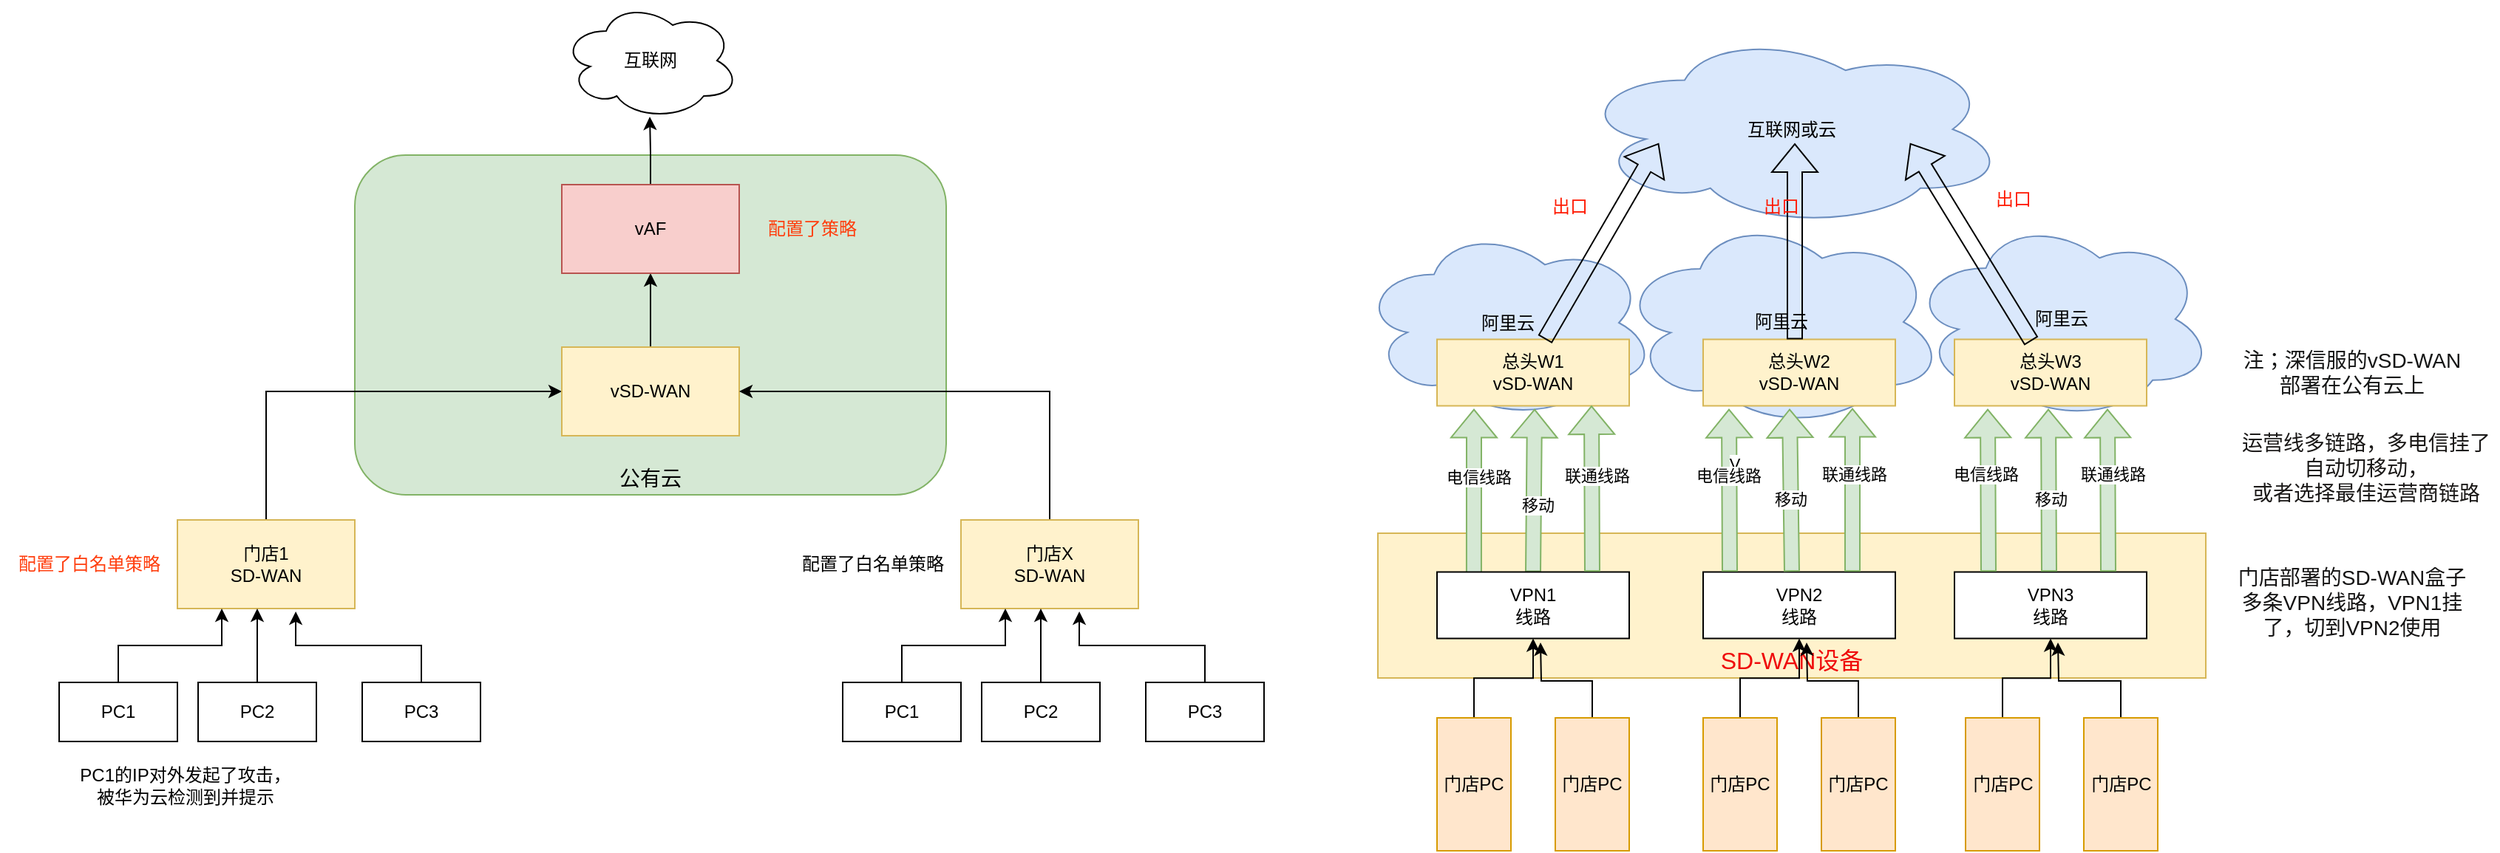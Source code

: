 <mxfile version="21.7.5" type="github">
  <diagram name="第 1 页" id="dxcAa4W-SWLmKXKb0Hz-">
    <mxGraphModel dx="2233" dy="1717" grid="1" gridSize="10" guides="1" tooltips="1" connect="1" arrows="1" fold="1" page="1" pageScale="1" pageWidth="827" pageHeight="1169" math="0" shadow="0">
      <root>
        <mxCell id="0" />
        <mxCell id="1" parent="0" />
        <mxCell id="29SdABc7wkxVLyjIRv6X-94" value="互联网或云" style="ellipse;shape=cloud;whiteSpace=wrap;html=1;fillColor=#dae8fc;strokeColor=#6c8ebf;" vertex="1" parent="1">
          <mxGeometry x="257" y="-1120" width="290" height="133" as="geometry" />
        </mxCell>
        <mxCell id="29SdABc7wkxVLyjIRv6X-90" value="阿里云" style="ellipse;shape=cloud;whiteSpace=wrap;html=1;verticalAlign=middle;fillColor=#dae8fc;strokeColor=#6c8ebf;" vertex="1" parent="1">
          <mxGeometry x="285" y="-995" width="220" height="144" as="geometry" />
        </mxCell>
        <mxCell id="29SdABc7wkxVLyjIRv6X-89" value="阿里云" style="ellipse;shape=cloud;whiteSpace=wrap;html=1;verticalAlign=middle;fillColor=#dae8fc;strokeColor=#6c8ebf;" vertex="1" parent="1">
          <mxGeometry x="482" y="-994" width="205" height="138" as="geometry" />
        </mxCell>
        <mxCell id="29SdABc7wkxVLyjIRv6X-83" value="阿里云" style="ellipse;shape=cloud;whiteSpace=wrap;html=1;verticalAlign=middle;fillColor=#dae8fc;strokeColor=#6c8ebf;" vertex="1" parent="1">
          <mxGeometry x="110" y="-988" width="200" height="131" as="geometry" />
        </mxCell>
        <mxCell id="29SdABc7wkxVLyjIRv6X-35" value="&lt;font color=&quot;#ef0b0b&quot; style=&quot;font-size: 16px;&quot;&gt;SD-WAN设备&lt;/font&gt;" style="rounded=0;whiteSpace=wrap;html=1;verticalAlign=bottom;fillColor=#fff2cc;strokeColor=#d6b656;" vertex="1" parent="1">
          <mxGeometry x="122" y="-780" width="560" height="98" as="geometry" />
        </mxCell>
        <mxCell id="29SdABc7wkxVLyjIRv6X-17" value="&lt;font style=&quot;font-size: 14px;&quot;&gt;公有云&lt;/font&gt;" style="rounded=1;whiteSpace=wrap;html=1;verticalAlign=bottom;fillColor=#d5e8d4;strokeColor=#82b366;" vertex="1" parent="1">
          <mxGeometry x="-570" y="-1036" width="400" height="230" as="geometry" />
        </mxCell>
        <mxCell id="29SdABc7wkxVLyjIRv6X-15" style="edgeStyle=orthogonalEdgeStyle;rounded=0;orthogonalLoop=1;jettySize=auto;html=1;exitX=0.5;exitY=0;exitDx=0;exitDy=0;entryX=0;entryY=0.5;entryDx=0;entryDy=0;" edge="1" parent="1" source="29SdABc7wkxVLyjIRv6X-1" target="29SdABc7wkxVLyjIRv6X-13">
          <mxGeometry relative="1" as="geometry" />
        </mxCell>
        <mxCell id="29SdABc7wkxVLyjIRv6X-1" value="门店1&lt;br&gt;SD-WAN" style="rounded=0;whiteSpace=wrap;html=1;fillColor=#fff2cc;strokeColor=#d6b656;" vertex="1" parent="1">
          <mxGeometry x="-690" y="-789" width="120" height="60" as="geometry" />
        </mxCell>
        <mxCell id="29SdABc7wkxVLyjIRv6X-8" style="edgeStyle=orthogonalEdgeStyle;rounded=0;orthogonalLoop=1;jettySize=auto;html=1;exitX=0.5;exitY=0;exitDx=0;exitDy=0;entryX=0.25;entryY=1;entryDx=0;entryDy=0;" edge="1" parent="1" source="29SdABc7wkxVLyjIRv6X-2" target="29SdABc7wkxVLyjIRv6X-1">
          <mxGeometry relative="1" as="geometry" />
        </mxCell>
        <mxCell id="29SdABc7wkxVLyjIRv6X-2" value="PC1" style="rounded=0;whiteSpace=wrap;html=1;" vertex="1" parent="1">
          <mxGeometry x="-770" y="-679" width="80" height="40" as="geometry" />
        </mxCell>
        <mxCell id="29SdABc7wkxVLyjIRv6X-7" style="edgeStyle=orthogonalEdgeStyle;rounded=0;orthogonalLoop=1;jettySize=auto;html=1;exitX=0.5;exitY=0;exitDx=0;exitDy=0;entryX=0.45;entryY=1;entryDx=0;entryDy=0;entryPerimeter=0;" edge="1" parent="1" source="29SdABc7wkxVLyjIRv6X-3" target="29SdABc7wkxVLyjIRv6X-1">
          <mxGeometry relative="1" as="geometry" />
        </mxCell>
        <mxCell id="29SdABc7wkxVLyjIRv6X-3" value="PC2" style="rounded=0;whiteSpace=wrap;html=1;" vertex="1" parent="1">
          <mxGeometry x="-676" y="-679" width="80" height="40" as="geometry" />
        </mxCell>
        <mxCell id="29SdABc7wkxVLyjIRv6X-9" style="edgeStyle=orthogonalEdgeStyle;rounded=0;orthogonalLoop=1;jettySize=auto;html=1;exitX=0.5;exitY=0;exitDx=0;exitDy=0;entryX=0.667;entryY=1.033;entryDx=0;entryDy=0;entryPerimeter=0;" edge="1" parent="1" source="29SdABc7wkxVLyjIRv6X-4" target="29SdABc7wkxVLyjIRv6X-1">
          <mxGeometry relative="1" as="geometry" />
        </mxCell>
        <mxCell id="29SdABc7wkxVLyjIRv6X-4" value="PC3" style="rounded=0;whiteSpace=wrap;html=1;" vertex="1" parent="1">
          <mxGeometry x="-565" y="-679" width="80" height="40" as="geometry" />
        </mxCell>
        <mxCell id="29SdABc7wkxVLyjIRv6X-29" style="edgeStyle=orthogonalEdgeStyle;rounded=0;orthogonalLoop=1;jettySize=auto;html=1;exitX=0.5;exitY=0;exitDx=0;exitDy=0;" edge="1" parent="1" source="29SdABc7wkxVLyjIRv6X-13" target="29SdABc7wkxVLyjIRv6X-14">
          <mxGeometry relative="1" as="geometry" />
        </mxCell>
        <mxCell id="29SdABc7wkxVLyjIRv6X-13" value="vSD-WAN" style="rounded=0;whiteSpace=wrap;html=1;fillColor=#fff2cc;strokeColor=#d6b656;" vertex="1" parent="1">
          <mxGeometry x="-430" y="-906" width="120" height="60" as="geometry" />
        </mxCell>
        <mxCell id="29SdABc7wkxVLyjIRv6X-31" style="edgeStyle=orthogonalEdgeStyle;rounded=0;orthogonalLoop=1;jettySize=auto;html=1;exitX=0.5;exitY=0;exitDx=0;exitDy=0;entryX=0.496;entryY=0.975;entryDx=0;entryDy=0;entryPerimeter=0;" edge="1" parent="1" source="29SdABc7wkxVLyjIRv6X-14" target="29SdABc7wkxVLyjIRv6X-30">
          <mxGeometry relative="1" as="geometry" />
        </mxCell>
        <mxCell id="29SdABc7wkxVLyjIRv6X-14" value="vAF" style="rounded=0;whiteSpace=wrap;html=1;fillColor=#f8cecc;strokeColor=#b85450;" vertex="1" parent="1">
          <mxGeometry x="-430" y="-1016" width="120" height="60" as="geometry" />
        </mxCell>
        <mxCell id="29SdABc7wkxVLyjIRv6X-28" style="edgeStyle=orthogonalEdgeStyle;rounded=0;orthogonalLoop=1;jettySize=auto;html=1;exitX=0.5;exitY=0;exitDx=0;exitDy=0;entryX=1;entryY=0.5;entryDx=0;entryDy=0;" edge="1" parent="1" source="29SdABc7wkxVLyjIRv6X-19" target="29SdABc7wkxVLyjIRv6X-13">
          <mxGeometry relative="1" as="geometry" />
        </mxCell>
        <mxCell id="29SdABc7wkxVLyjIRv6X-19" value="门店X&lt;br&gt;SD-WAN" style="rounded=0;whiteSpace=wrap;html=1;fillColor=#fff2cc;strokeColor=#d6b656;" vertex="1" parent="1">
          <mxGeometry x="-160" y="-789" width="120" height="60" as="geometry" />
        </mxCell>
        <mxCell id="29SdABc7wkxVLyjIRv6X-20" style="edgeStyle=orthogonalEdgeStyle;rounded=0;orthogonalLoop=1;jettySize=auto;html=1;exitX=0.5;exitY=0;exitDx=0;exitDy=0;entryX=0.25;entryY=1;entryDx=0;entryDy=0;" edge="1" parent="1" source="29SdABc7wkxVLyjIRv6X-21" target="29SdABc7wkxVLyjIRv6X-19">
          <mxGeometry relative="1" as="geometry" />
        </mxCell>
        <mxCell id="29SdABc7wkxVLyjIRv6X-21" value="PC1" style="rounded=0;whiteSpace=wrap;html=1;" vertex="1" parent="1">
          <mxGeometry x="-240" y="-679" width="80" height="40" as="geometry" />
        </mxCell>
        <mxCell id="29SdABc7wkxVLyjIRv6X-22" style="edgeStyle=orthogonalEdgeStyle;rounded=0;orthogonalLoop=1;jettySize=auto;html=1;exitX=0.5;exitY=0;exitDx=0;exitDy=0;entryX=0.45;entryY=1;entryDx=0;entryDy=0;entryPerimeter=0;" edge="1" parent="1" source="29SdABc7wkxVLyjIRv6X-23" target="29SdABc7wkxVLyjIRv6X-19">
          <mxGeometry relative="1" as="geometry" />
        </mxCell>
        <mxCell id="29SdABc7wkxVLyjIRv6X-23" value="PC2" style="rounded=0;whiteSpace=wrap;html=1;" vertex="1" parent="1">
          <mxGeometry x="-146" y="-679" width="80" height="40" as="geometry" />
        </mxCell>
        <mxCell id="29SdABc7wkxVLyjIRv6X-24" style="edgeStyle=orthogonalEdgeStyle;rounded=0;orthogonalLoop=1;jettySize=auto;html=1;exitX=0.5;exitY=0;exitDx=0;exitDy=0;entryX=0.667;entryY=1.033;entryDx=0;entryDy=0;entryPerimeter=0;" edge="1" parent="1" source="29SdABc7wkxVLyjIRv6X-25" target="29SdABc7wkxVLyjIRv6X-19">
          <mxGeometry relative="1" as="geometry" />
        </mxCell>
        <mxCell id="29SdABc7wkxVLyjIRv6X-25" value="PC3" style="rounded=0;whiteSpace=wrap;html=1;" vertex="1" parent="1">
          <mxGeometry x="-35" y="-679" width="80" height="40" as="geometry" />
        </mxCell>
        <mxCell id="29SdABc7wkxVLyjIRv6X-26" value="配置了白名单策略" style="text;html=1;align=center;verticalAlign=middle;resizable=0;points=[];autosize=1;strokeColor=none;fillColor=none;" vertex="1" parent="1">
          <mxGeometry x="-280" y="-774" width="120" height="30" as="geometry" />
        </mxCell>
        <mxCell id="29SdABc7wkxVLyjIRv6X-30" value="互联网" style="ellipse;shape=cloud;whiteSpace=wrap;html=1;" vertex="1" parent="1">
          <mxGeometry x="-430" y="-1140" width="120" height="80" as="geometry" />
        </mxCell>
        <mxCell id="29SdABc7wkxVLyjIRv6X-32" value="配置了策略" style="text;html=1;align=center;verticalAlign=middle;resizable=0;points=[];autosize=1;strokeColor=none;fillColor=none;fontColor=#FF3D0D;" vertex="1" parent="1">
          <mxGeometry x="-301" y="-1001" width="80" height="30" as="geometry" />
        </mxCell>
        <mxCell id="29SdABc7wkxVLyjIRv6X-33" value="PC1的IP对外发起了攻击，&lt;br&gt;被华为云检测到并提示" style="text;html=1;align=center;verticalAlign=middle;resizable=0;points=[];autosize=1;" vertex="1" parent="1">
          <mxGeometry x="-770" y="-629" width="170" height="40" as="geometry" />
        </mxCell>
        <mxCell id="29SdABc7wkxVLyjIRv6X-34" value="配置了白名单策略" style="text;html=1;align=center;verticalAlign=middle;resizable=0;points=[];autosize=1;strokeColor=none;fillColor=none;fontColor=#FF3D0D;" vertex="1" parent="1">
          <mxGeometry x="-810" y="-774" width="120" height="30" as="geometry" />
        </mxCell>
        <mxCell id="29SdABc7wkxVLyjIRv6X-40" value="总头W1&lt;br style=&quot;border-color: var(--border-color);&quot;&gt;vSD-WAN" style="rounded=0;whiteSpace=wrap;html=1;fillColor=#fff2cc;strokeColor=#d6b656;" vertex="1" parent="1">
          <mxGeometry x="162" y="-911.25" width="130" height="45" as="geometry" />
        </mxCell>
        <mxCell id="29SdABc7wkxVLyjIRv6X-55" value="" style="shape=flexArrow;endArrow=classic;html=1;rounded=0;exitX=0.192;exitY=0.033;exitDx=0;exitDy=0;exitPerimeter=0;fillColor=#d5e8d4;strokeColor=#82b366;" edge="1" parent="1" source="29SdABc7wkxVLyjIRv6X-59">
          <mxGeometry width="50" height="50" relative="1" as="geometry">
            <mxPoint x="190" y="-713.26" as="sourcePoint" />
            <mxPoint x="187" y="-864.25" as="targetPoint" />
          </mxGeometry>
        </mxCell>
        <mxCell id="29SdABc7wkxVLyjIRv6X-73" value="电信线路" style="edgeLabel;html=1;align=center;verticalAlign=middle;resizable=0;points=[];" vertex="1" connectable="0" parent="29SdABc7wkxVLyjIRv6X-55">
          <mxGeometry x="0.272" y="-3" relative="1" as="geometry">
            <mxPoint y="5" as="offset" />
          </mxGeometry>
        </mxCell>
        <mxCell id="29SdABc7wkxVLyjIRv6X-57" value="" style="shape=flexArrow;endArrow=classic;html=1;rounded=0;exitX=0.5;exitY=0;exitDx=0;exitDy=0;fillColor=#d5e8d4;strokeColor=#82b366;" edge="1" parent="1" source="29SdABc7wkxVLyjIRv6X-59">
          <mxGeometry width="50" height="50" relative="1" as="geometry">
            <mxPoint x="228" y="-715.25" as="sourcePoint" />
            <mxPoint x="228" y="-864.25" as="targetPoint" />
          </mxGeometry>
        </mxCell>
        <mxCell id="29SdABc7wkxVLyjIRv6X-74" value="移动" style="edgeLabel;html=1;align=center;verticalAlign=middle;resizable=0;points=[];" vertex="1" connectable="0" parent="29SdABc7wkxVLyjIRv6X-57">
          <mxGeometry x="0.266" y="-2" relative="1" as="geometry">
            <mxPoint y="24" as="offset" />
          </mxGeometry>
        </mxCell>
        <mxCell id="29SdABc7wkxVLyjIRv6X-59" value="VPN1&lt;br&gt;线路" style="rounded=0;whiteSpace=wrap;html=1;" vertex="1" parent="1">
          <mxGeometry x="162" y="-753.75" width="130" height="45" as="geometry" />
        </mxCell>
        <mxCell id="29SdABc7wkxVLyjIRv6X-60" value="总头W2&lt;br style=&quot;border-color: var(--border-color);&quot;&gt;vSD-WAN" style="rounded=0;whiteSpace=wrap;html=1;fillColor=#fff2cc;strokeColor=#d6b656;" vertex="1" parent="1">
          <mxGeometry x="342" y="-911.25" width="130" height="45" as="geometry" />
        </mxCell>
        <mxCell id="29SdABc7wkxVLyjIRv6X-61" value="总头W3&lt;br&gt;vSD-WAN" style="rounded=0;whiteSpace=wrap;html=1;fillColor=#fff2cc;strokeColor=#d6b656;" vertex="1" parent="1">
          <mxGeometry x="512" y="-911.25" width="130" height="45" as="geometry" />
        </mxCell>
        <mxCell id="29SdABc7wkxVLyjIRv6X-62" value="VPN2&lt;br&gt;线路" style="rounded=0;whiteSpace=wrap;html=1;" vertex="1" parent="1">
          <mxGeometry x="342" y="-753.75" width="130" height="45" as="geometry" />
        </mxCell>
        <mxCell id="29SdABc7wkxVLyjIRv6X-63" value="VPN3&lt;br&gt;线路" style="rounded=0;whiteSpace=wrap;html=1;" vertex="1" parent="1">
          <mxGeometry x="512" y="-753.75" width="130" height="45" as="geometry" />
        </mxCell>
        <mxCell id="29SdABc7wkxVLyjIRv6X-64" value="" style="shape=flexArrow;endArrow=classic;html=1;rounded=0;fillColor=#d5e8d4;strokeColor=#82b366;" edge="1" parent="1">
          <mxGeometry width="50" height="50" relative="1" as="geometry">
            <mxPoint x="360" y="-754" as="sourcePoint" />
            <mxPoint x="359.5" y="-864.25" as="targetPoint" />
          </mxGeometry>
        </mxCell>
        <mxCell id="29SdABc7wkxVLyjIRv6X-76" value="V" style="edgeLabel;html=1;align=center;verticalAlign=middle;resizable=0;points=[];" vertex="1" connectable="0" parent="29SdABc7wkxVLyjIRv6X-64">
          <mxGeometry x="0.326" y="-2" relative="1" as="geometry">
            <mxPoint x="1" as="offset" />
          </mxGeometry>
        </mxCell>
        <mxCell id="29SdABc7wkxVLyjIRv6X-77" value="电信线路" style="edgeLabel;html=1;align=center;verticalAlign=middle;resizable=0;points=[];" vertex="1" connectable="0" parent="29SdABc7wkxVLyjIRv6X-64">
          <mxGeometry x="0.315" y="-7" relative="1" as="geometry">
            <mxPoint x="-8" y="7" as="offset" />
          </mxGeometry>
        </mxCell>
        <mxCell id="29SdABc7wkxVLyjIRv6X-65" value="" style="shape=flexArrow;endArrow=classic;html=1;rounded=0;fillColor=#d5e8d4;strokeColor=#82b366;" edge="1" parent="1">
          <mxGeometry width="50" height="50" relative="1" as="geometry">
            <mxPoint x="402" y="-754" as="sourcePoint" />
            <mxPoint x="400.5" y="-864.25" as="targetPoint" />
          </mxGeometry>
        </mxCell>
        <mxCell id="29SdABc7wkxVLyjIRv6X-78" value="移动" style="edgeLabel;html=1;align=center;verticalAlign=middle;resizable=0;points=[];" vertex="1" connectable="0" parent="29SdABc7wkxVLyjIRv6X-65">
          <mxGeometry x="0.257" y="1" relative="1" as="geometry">
            <mxPoint x="1" y="20" as="offset" />
          </mxGeometry>
        </mxCell>
        <mxCell id="29SdABc7wkxVLyjIRv6X-67" value="" style="shape=flexArrow;endArrow=classic;html=1;rounded=0;fillColor=#d5e8d4;strokeColor=#82b366;" edge="1" parent="1">
          <mxGeometry width="50" height="50" relative="1" as="geometry">
            <mxPoint x="535" y="-754" as="sourcePoint" />
            <mxPoint x="534.5" y="-864.25" as="targetPoint" />
          </mxGeometry>
        </mxCell>
        <mxCell id="29SdABc7wkxVLyjIRv6X-80" value="电信线路" style="edgeLabel;html=1;align=center;verticalAlign=middle;resizable=0;points=[];" vertex="1" connectable="0" parent="29SdABc7wkxVLyjIRv6X-67">
          <mxGeometry x="0.293" y="2" relative="1" as="geometry">
            <mxPoint y="5" as="offset" />
          </mxGeometry>
        </mxCell>
        <mxCell id="29SdABc7wkxVLyjIRv6X-68" value="" style="shape=flexArrow;endArrow=classic;html=1;rounded=0;fillColor=#d5e8d4;strokeColor=#82b366;" edge="1" parent="1">
          <mxGeometry width="50" height="50" relative="1" as="geometry">
            <mxPoint x="576" y="-754" as="sourcePoint" />
            <mxPoint x="575.5" y="-864.25" as="targetPoint" />
          </mxGeometry>
        </mxCell>
        <mxCell id="29SdABc7wkxVLyjIRv6X-81" value="移动" style="edgeLabel;html=1;align=center;verticalAlign=middle;resizable=0;points=[];" vertex="1" connectable="0" parent="29SdABc7wkxVLyjIRv6X-68">
          <mxGeometry x="0.29" y="-2" relative="1" as="geometry">
            <mxPoint x="-1" y="22" as="offset" />
          </mxGeometry>
        </mxCell>
        <mxCell id="29SdABc7wkxVLyjIRv6X-70" value="" style="shape=flexArrow;endArrow=classic;html=1;rounded=0;fillColor=#d5e8d4;strokeColor=#82b366;" edge="1" parent="1">
          <mxGeometry width="50" height="50" relative="1" as="geometry">
            <mxPoint x="616" y="-754" as="sourcePoint" />
            <mxPoint x="615.5" y="-864.25" as="targetPoint" />
          </mxGeometry>
        </mxCell>
        <mxCell id="29SdABc7wkxVLyjIRv6X-82" value="联通线路" style="edgeLabel;html=1;align=center;verticalAlign=middle;resizable=0;points=[];" vertex="1" connectable="0" parent="29SdABc7wkxVLyjIRv6X-70">
          <mxGeometry x="0.246" relative="1" as="geometry">
            <mxPoint x="3" y="2" as="offset" />
          </mxGeometry>
        </mxCell>
        <mxCell id="29SdABc7wkxVLyjIRv6X-71" value="" style="shape=flexArrow;endArrow=classic;html=1;rounded=0;fillColor=#d5e8d4;strokeColor=#82b366;" edge="1" parent="1">
          <mxGeometry width="50" height="50" relative="1" as="geometry">
            <mxPoint x="443" y="-754" as="sourcePoint" />
            <mxPoint x="443" y="-864.75" as="targetPoint" />
          </mxGeometry>
        </mxCell>
        <mxCell id="29SdABc7wkxVLyjIRv6X-79" value="联通线路" style="edgeLabel;html=1;align=center;verticalAlign=middle;resizable=0;points=[];" vertex="1" connectable="0" parent="29SdABc7wkxVLyjIRv6X-71">
          <mxGeometry x="0.284" y="1" relative="1" as="geometry">
            <mxPoint x="2" y="5" as="offset" />
          </mxGeometry>
        </mxCell>
        <mxCell id="29SdABc7wkxVLyjIRv6X-91" value="" style="shape=flexArrow;endArrow=classic;html=1;rounded=0;" edge="1" parent="1">
          <mxGeometry width="50" height="50" relative="1" as="geometry">
            <mxPoint x="235" y="-911.25" as="sourcePoint" />
            <mxPoint x="312" y="-1044" as="targetPoint" />
          </mxGeometry>
        </mxCell>
        <mxCell id="29SdABc7wkxVLyjIRv6X-92" value="" style="shape=flexArrow;endArrow=classic;html=1;rounded=0;" edge="1" parent="1">
          <mxGeometry width="50" height="50" relative="1" as="geometry">
            <mxPoint x="404" y="-911.25" as="sourcePoint" />
            <mxPoint x="404" y="-1044" as="targetPoint" />
          </mxGeometry>
        </mxCell>
        <mxCell id="29SdABc7wkxVLyjIRv6X-93" value="" style="shape=flexArrow;endArrow=classic;html=1;rounded=0;" edge="1" parent="1">
          <mxGeometry width="50" height="50" relative="1" as="geometry">
            <mxPoint x="564" y="-910" as="sourcePoint" />
            <mxPoint x="482" y="-1044" as="targetPoint" />
          </mxGeometry>
        </mxCell>
        <mxCell id="29SdABc7wkxVLyjIRv6X-95" value="出口" style="text;html=1;strokeColor=none;fillColor=none;align=center;verticalAlign=middle;whiteSpace=wrap;rounded=0;fontColor=#FF1900;" vertex="1" parent="1">
          <mxGeometry x="222" y="-1016" width="60" height="30" as="geometry" />
        </mxCell>
        <mxCell id="29SdABc7wkxVLyjIRv6X-96" value="出口" style="text;html=1;strokeColor=none;fillColor=none;align=center;verticalAlign=middle;whiteSpace=wrap;rounded=0;fontColor=#FF1900;" vertex="1" parent="1">
          <mxGeometry x="365" y="-1016" width="60" height="30" as="geometry" />
        </mxCell>
        <mxCell id="29SdABc7wkxVLyjIRv6X-98" value="出口" style="text;html=1;strokeColor=none;fillColor=none;align=center;verticalAlign=middle;whiteSpace=wrap;rounded=0;fontColor=#FF1900;" vertex="1" parent="1">
          <mxGeometry x="522" y="-1021" width="60" height="30" as="geometry" />
        </mxCell>
        <mxCell id="29SdABc7wkxVLyjIRv6X-99" value="注；深信服的vSD-WAN部署在公有云上" style="text;html=1;strokeColor=none;fillColor=none;align=center;verticalAlign=middle;whiteSpace=wrap;rounded=0;fontColor=#141515;fontSize=14;" vertex="1" parent="1">
          <mxGeometry x="702" y="-906.75" width="158" height="36" as="geometry" />
        </mxCell>
        <mxCell id="29SdABc7wkxVLyjIRv6X-100" value="门店部署的SD-WAN盒子&lt;br&gt;多条VPN线路，VPN1挂了，切到VPN2使用" style="text;html=1;strokeColor=none;fillColor=none;align=center;verticalAlign=middle;whiteSpace=wrap;rounded=0;fontColor=#151414;fontSize=14;" vertex="1" parent="1">
          <mxGeometry x="702" y="-751" width="158" height="36" as="geometry" />
        </mxCell>
        <mxCell id="29SdABc7wkxVLyjIRv6X-101" value="运营线多链路，多电信挂了自动切移动，&lt;br&gt;或者选择最佳运营商链路" style="text;html=1;strokeColor=none;fillColor=none;align=center;verticalAlign=middle;whiteSpace=wrap;rounded=0;fontColor=#1b1918;fontSize=14;" vertex="1" parent="1">
          <mxGeometry x="701" y="-842" width="179" height="36" as="geometry" />
        </mxCell>
        <mxCell id="29SdABc7wkxVLyjIRv6X-112" style="edgeStyle=orthogonalEdgeStyle;rounded=0;orthogonalLoop=1;jettySize=auto;html=1;exitX=0.5;exitY=0;exitDx=0;exitDy=0;" edge="1" parent="1" source="29SdABc7wkxVLyjIRv6X-104" target="29SdABc7wkxVLyjIRv6X-62">
          <mxGeometry relative="1" as="geometry" />
        </mxCell>
        <mxCell id="29SdABc7wkxVLyjIRv6X-104" value="门店PC" style="rounded=0;whiteSpace=wrap;html=1;fillColor=#ffe6cc;strokeColor=#d79b00;" vertex="1" parent="1">
          <mxGeometry x="342" y="-655" width="50" height="90" as="geometry" />
        </mxCell>
        <mxCell id="29SdABc7wkxVLyjIRv6X-113" style="edgeStyle=orthogonalEdgeStyle;rounded=0;orthogonalLoop=1;jettySize=auto;html=1;exitX=0.5;exitY=0;exitDx=0;exitDy=0;" edge="1" parent="1" source="29SdABc7wkxVLyjIRv6X-105">
          <mxGeometry relative="1" as="geometry">
            <mxPoint x="412" y="-706" as="targetPoint" />
          </mxGeometry>
        </mxCell>
        <mxCell id="29SdABc7wkxVLyjIRv6X-105" value="门店PC" style="rounded=0;whiteSpace=wrap;html=1;fillColor=#ffe6cc;strokeColor=#d79b00;" vertex="1" parent="1">
          <mxGeometry x="422" y="-655" width="50" height="90" as="geometry" />
        </mxCell>
        <mxCell id="29SdABc7wkxVLyjIRv6X-110" style="edgeStyle=orthogonalEdgeStyle;rounded=0;orthogonalLoop=1;jettySize=auto;html=1;exitX=0.5;exitY=0;exitDx=0;exitDy=0;" edge="1" parent="1" source="29SdABc7wkxVLyjIRv6X-106" target="29SdABc7wkxVLyjIRv6X-59">
          <mxGeometry relative="1" as="geometry" />
        </mxCell>
        <mxCell id="29SdABc7wkxVLyjIRv6X-106" value="门店PC" style="rounded=0;whiteSpace=wrap;html=1;fillColor=#ffe6cc;strokeColor=#d79b00;" vertex="1" parent="1">
          <mxGeometry x="162" y="-655" width="50" height="90" as="geometry" />
        </mxCell>
        <mxCell id="29SdABc7wkxVLyjIRv6X-111" style="edgeStyle=orthogonalEdgeStyle;rounded=0;orthogonalLoop=1;jettySize=auto;html=1;exitX=0.5;exitY=0;exitDx=0;exitDy=0;" edge="1" parent="1" source="29SdABc7wkxVLyjIRv6X-107">
          <mxGeometry relative="1" as="geometry">
            <mxPoint x="232" y="-706" as="targetPoint" />
          </mxGeometry>
        </mxCell>
        <mxCell id="29SdABc7wkxVLyjIRv6X-107" value="门店PC" style="rounded=0;whiteSpace=wrap;html=1;fillColor=#ffe6cc;strokeColor=#d79b00;" vertex="1" parent="1">
          <mxGeometry x="242" y="-655" width="50" height="90" as="geometry" />
        </mxCell>
        <mxCell id="29SdABc7wkxVLyjIRv6X-114" style="edgeStyle=orthogonalEdgeStyle;rounded=0;orthogonalLoop=1;jettySize=auto;html=1;exitX=0.5;exitY=0;exitDx=0;exitDy=0;entryX=0.5;entryY=1;entryDx=0;entryDy=0;" edge="1" parent="1" source="29SdABc7wkxVLyjIRv6X-108" target="29SdABc7wkxVLyjIRv6X-63">
          <mxGeometry relative="1" as="geometry" />
        </mxCell>
        <mxCell id="29SdABc7wkxVLyjIRv6X-108" value="门店PC" style="rounded=0;whiteSpace=wrap;html=1;fillColor=#ffe6cc;strokeColor=#d79b00;" vertex="1" parent="1">
          <mxGeometry x="519.5" y="-655" width="50" height="90" as="geometry" />
        </mxCell>
        <mxCell id="29SdABc7wkxVLyjIRv6X-115" style="edgeStyle=orthogonalEdgeStyle;rounded=0;orthogonalLoop=1;jettySize=auto;html=1;exitX=0.5;exitY=0;exitDx=0;exitDy=0;" edge="1" parent="1" source="29SdABc7wkxVLyjIRv6X-109">
          <mxGeometry relative="1" as="geometry">
            <mxPoint x="582" y="-706" as="targetPoint" />
          </mxGeometry>
        </mxCell>
        <mxCell id="29SdABc7wkxVLyjIRv6X-109" value="门店PC" style="rounded=0;whiteSpace=wrap;html=1;fillColor=#ffe6cc;strokeColor=#d79b00;" vertex="1" parent="1">
          <mxGeometry x="599.5" y="-655" width="50" height="90" as="geometry" />
        </mxCell>
        <mxCell id="29SdABc7wkxVLyjIRv6X-116" value="" style="shape=flexArrow;endArrow=classic;html=1;rounded=0;fillColor=#d5e8d4;strokeColor=#82b366;" edge="1" parent="1">
          <mxGeometry width="50" height="50" relative="1" as="geometry">
            <mxPoint x="267" y="-754" as="sourcePoint" />
            <mxPoint x="266.5" y="-866.5" as="targetPoint" />
          </mxGeometry>
        </mxCell>
        <mxCell id="29SdABc7wkxVLyjIRv6X-117" value="联通线路" style="edgeLabel;html=1;align=center;verticalAlign=middle;resizable=0;points=[];" vertex="1" connectable="0" parent="29SdABc7wkxVLyjIRv6X-116">
          <mxGeometry x="0.284" y="1" relative="1" as="geometry">
            <mxPoint x="4" y="7" as="offset" />
          </mxGeometry>
        </mxCell>
      </root>
    </mxGraphModel>
  </diagram>
</mxfile>
